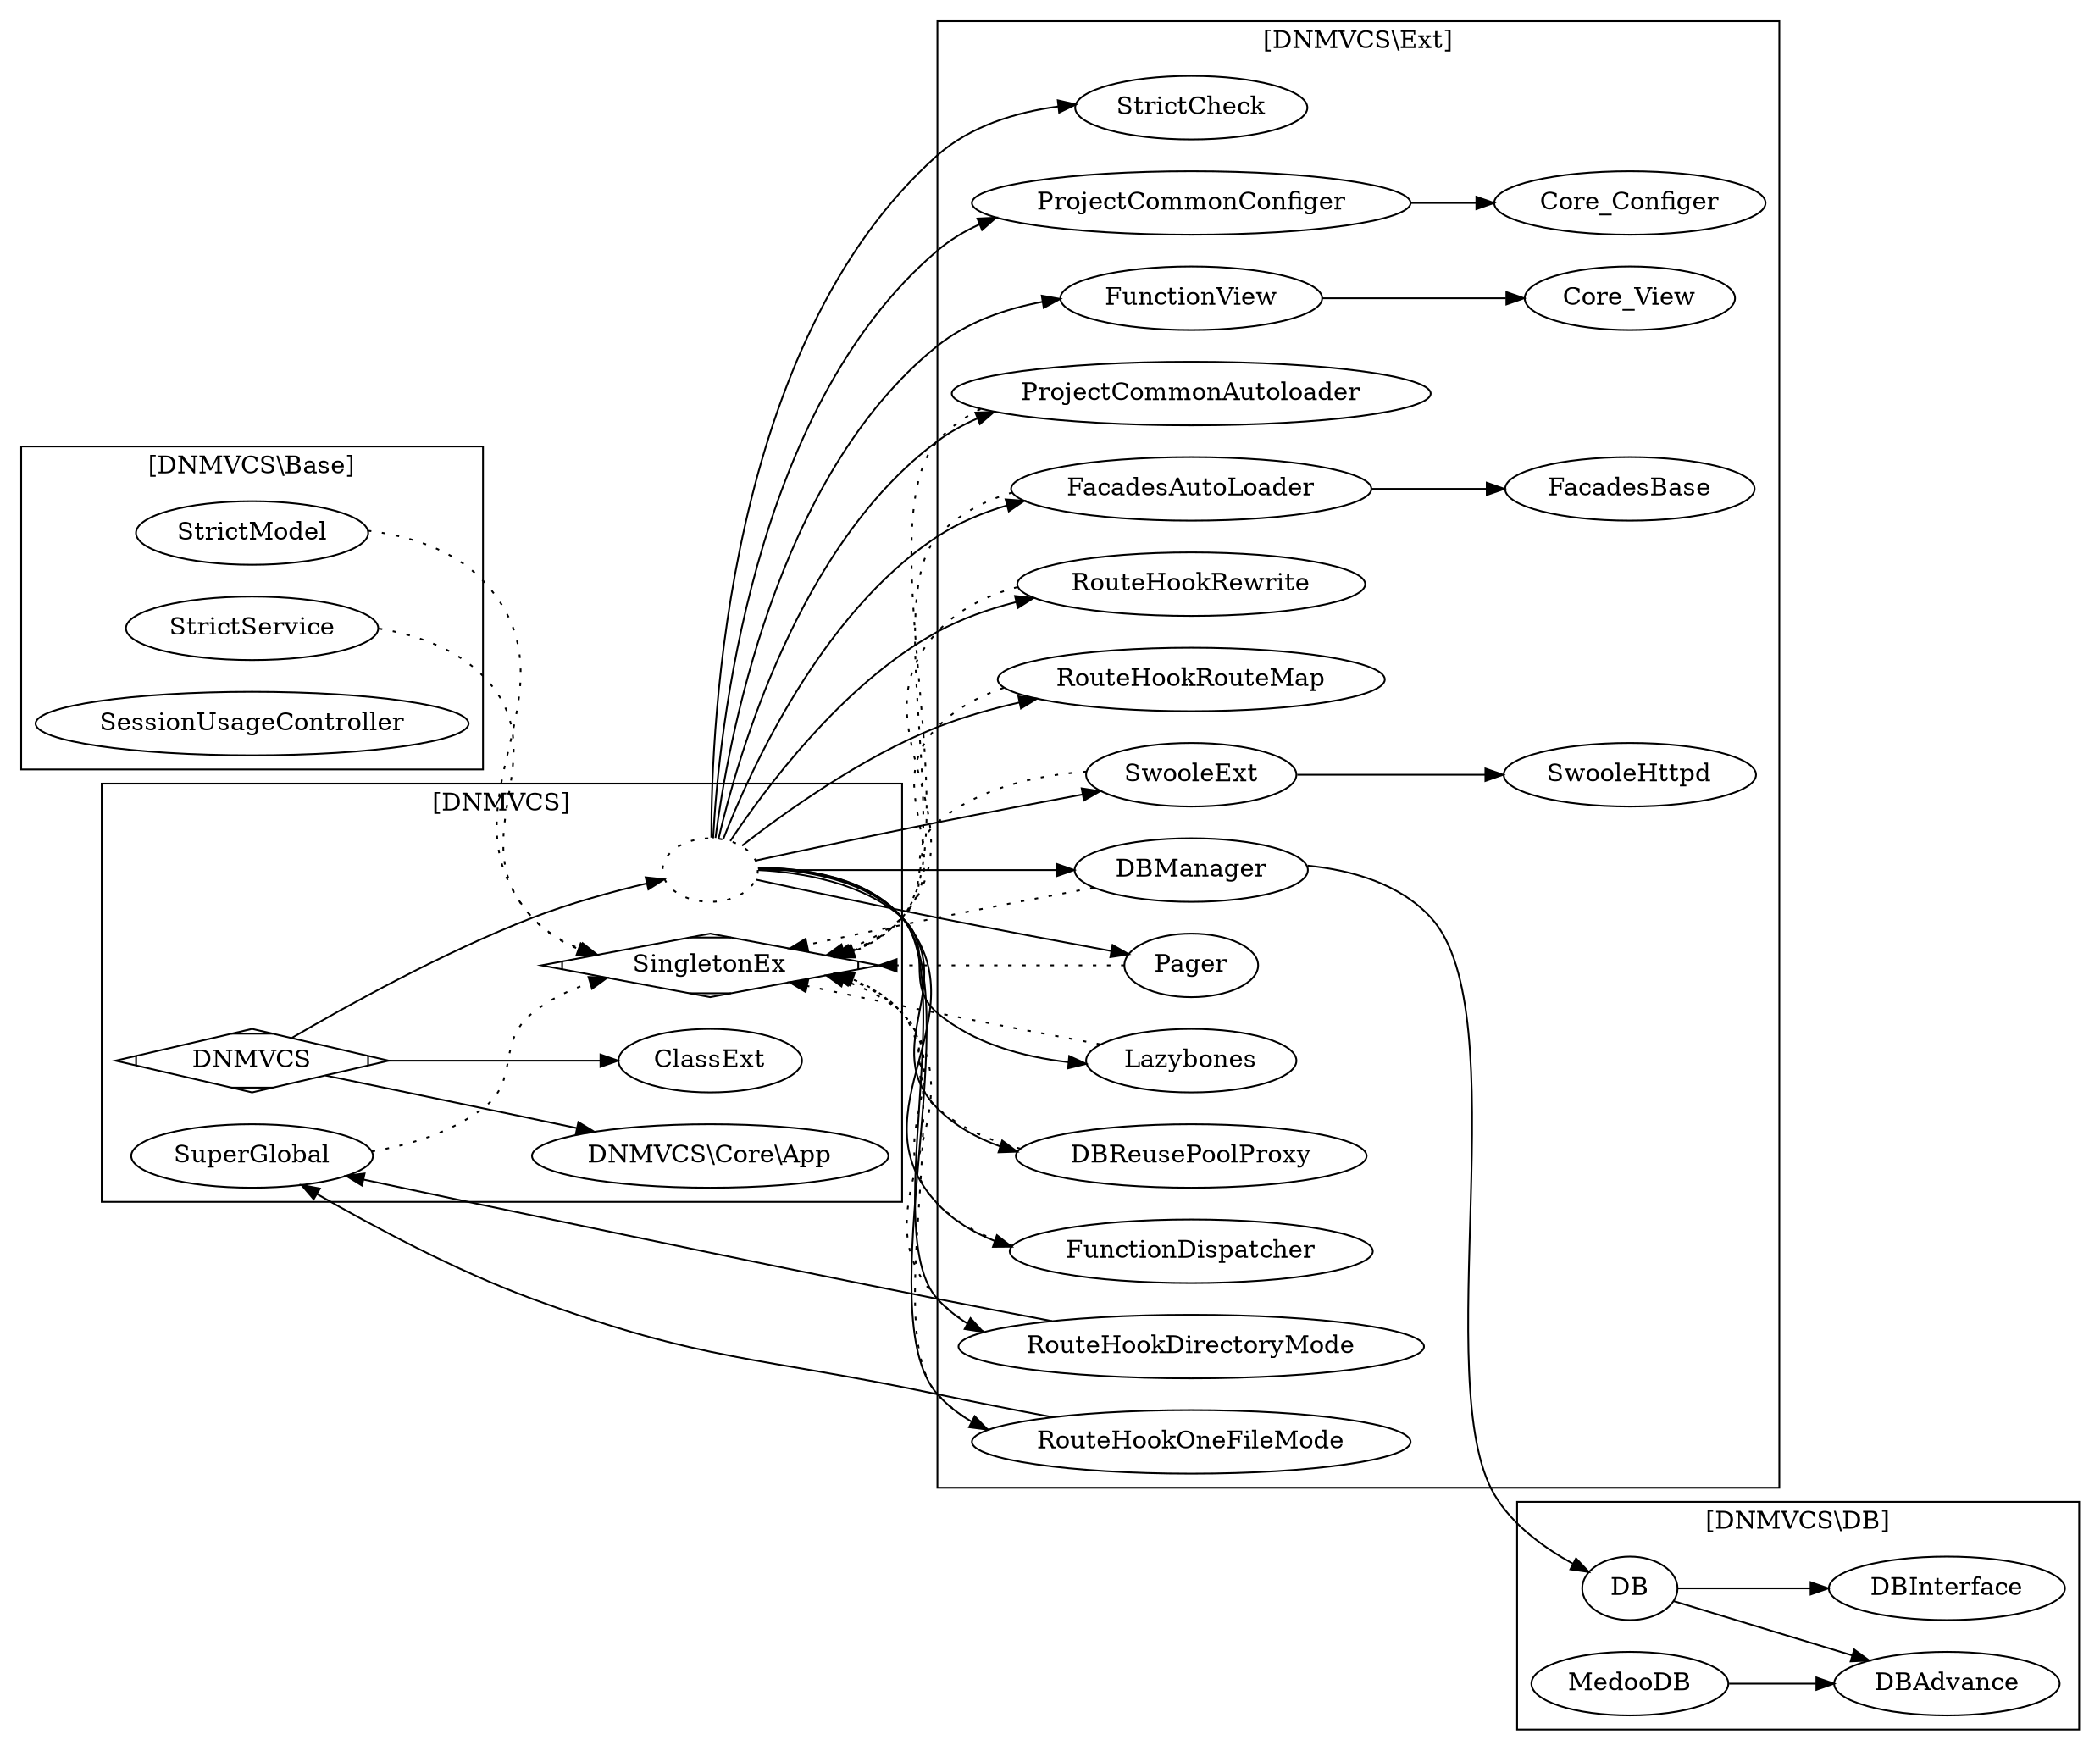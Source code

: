 digraph G{
/* This is a graphviz file */
graph [rankdir = "LR"];
    SingletonEx [shape=Mdiamond];

subgraph cluster_DNMVCS {
    label = "[DNMVCS]";

    DNMVCS -> Core_App;
    DNMVCS -> ClassExt;

    DNMVCS -> Ext;

    
    SuperGlobal -> SingletonEx[style="dotted"]; 
    
    ClassExt;
    SuperGlobal;
    DNMVCS [shape=Mdiamond];
    
    Core_App[label="DNMVCS\\Core\\App"];

}
subgraph cluster_Base {
    label = "[DNMVCS\\Base]";
StrictModel -> SingletonEx [style="dotted"]; 
StrictService -> SingletonEx [style="dotted"]; 
SessionUsageController;
}


subgraph cluster_DB {
    label = "[DNMVCS\\DB]";

DB_DB -> DB_DBAdvance;
DB_DB -> DB_DBInterface;
DB_MedooDB -> DB_DBAdvance;

DB_DB [label="DB"];
DB_DBAdvance [label="DBAdvance"];
DB_DBInterface [label="DBInterface"];
DB_MedooDB [label="MedooDB"];


}






subgraph cluster_Ext {
label = "[DNMVCS\\Ext]";
    Ext;
    Ext -> SwooleExt;
    Ext -> RouteHookRewrite;
    Ext -> RouteHookRouteMap;
    Ext -> StrictCheck;
    
    Ext -> DBManager -> DB_DB;
    
    Ext -> Pager;


    SwooleExt-> SwooleHttpd;
    
    SwooleExt -> SingletonEx[style="dotted"]; 
    RouteHookRewrite -> SingletonEx[style="dotted"]; 
    RouteHookRouteMap -> SingletonEx [style="dotted"]; 
    DBManager -> SingletonEx [style="dotted"]; 
    
    Lazybones -> SingletonEx [style="dotted"]; 
    
    Ext -> Lazybones;
    Ext -> DBReusePoolProxy; 
    Ext -> FunctionDispatcher;
    Ext -> ProjectCommonAutoloader;
    Ext -> FacadesAutoLoader;
    Ext -> RouteHookDirectoryMode;
    Ext -> RouteHookOneFileMode;
    Ext -> ProjectCommonConfiger -> Core_Configer;
    Ext -> FunctionView  -> Core_View;
    FacadesAutoLoader ->FacadesBase ;
    RouteHookDirectoryMode -> SuperGlobal;
    RouteHookOneFileMode -> SuperGlobal;

    DBReusePoolProxy ->  SingletonEx [style="dotted"];  
    FunctionDispatcher -> SingletonEx [style="dotted"]; 
    ProjectCommonAutoloader -> SingletonEx [style="dotted"]; 
    FacadesAutoLoader -> SingletonEx [style="dotted"]; 
    RouteHookDirectoryMode -> SingletonEx [style="dotted"]; 
    RouteHookOneFileMode -> SingletonEx [style="dotted"];

Pager -> SingletonEx [style="dotted"]; 

    Ext [label="";style="dotted"];

}

}
